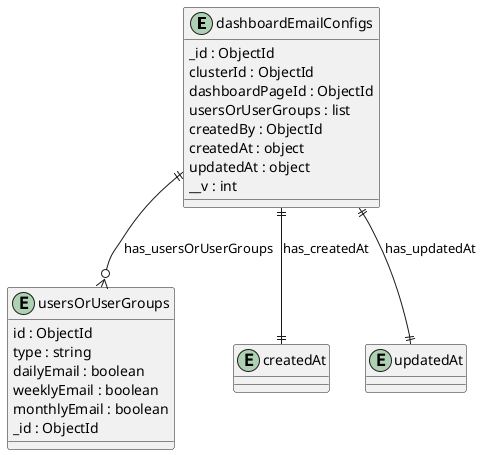 @startuml dashboardEmailConfigs_Diagram

entity "dashboardEmailConfigs" as dashboardEmailConfigs {
  _id : ObjectId
  clusterId : ObjectId
  dashboardPageId : ObjectId
  usersOrUserGroups : list
  createdBy : ObjectId
  createdAt : object
  updatedAt : object
  __v : int
}

entity "usersOrUserGroups" as usersOrUserGroups {
  id : ObjectId
  type : string
  dailyEmail : boolean
  weeklyEmail : boolean
  monthlyEmail : boolean
  _id : ObjectId
}

entity "createdAt" as createdAt {
}

entity "updatedAt" as updatedAt {
}

' // Relationships
dashboardEmailConfigs ||--o{ usersOrUserGroups : has_usersOrUserGroups
dashboardEmailConfigs ||--|| createdAt : has_createdAt
dashboardEmailConfigs ||--|| updatedAt : has_updatedAt
@enduml